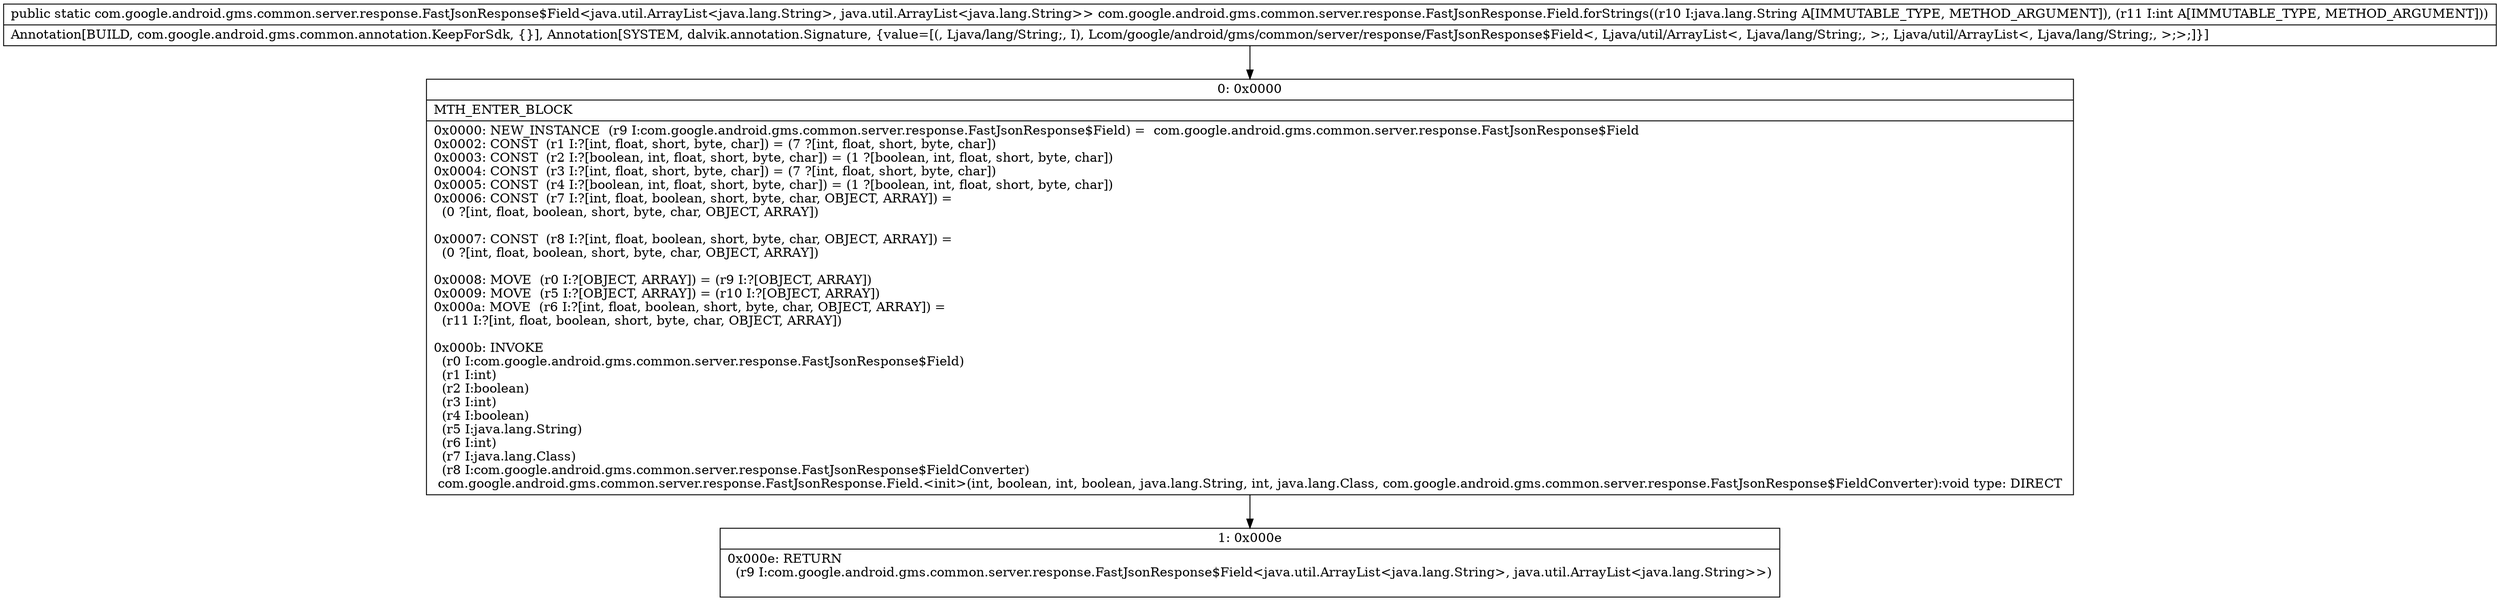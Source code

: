 digraph "CFG forcom.google.android.gms.common.server.response.FastJsonResponse.Field.forStrings(Ljava\/lang\/String;I)Lcom\/google\/android\/gms\/common\/server\/response\/FastJsonResponse$Field;" {
Node_0 [shape=record,label="{0\:\ 0x0000|MTH_ENTER_BLOCK\l|0x0000: NEW_INSTANCE  (r9 I:com.google.android.gms.common.server.response.FastJsonResponse$Field) =  com.google.android.gms.common.server.response.FastJsonResponse$Field \l0x0002: CONST  (r1 I:?[int, float, short, byte, char]) = (7 ?[int, float, short, byte, char]) \l0x0003: CONST  (r2 I:?[boolean, int, float, short, byte, char]) = (1 ?[boolean, int, float, short, byte, char]) \l0x0004: CONST  (r3 I:?[int, float, short, byte, char]) = (7 ?[int, float, short, byte, char]) \l0x0005: CONST  (r4 I:?[boolean, int, float, short, byte, char]) = (1 ?[boolean, int, float, short, byte, char]) \l0x0006: CONST  (r7 I:?[int, float, boolean, short, byte, char, OBJECT, ARRAY]) = \l  (0 ?[int, float, boolean, short, byte, char, OBJECT, ARRAY])\l \l0x0007: CONST  (r8 I:?[int, float, boolean, short, byte, char, OBJECT, ARRAY]) = \l  (0 ?[int, float, boolean, short, byte, char, OBJECT, ARRAY])\l \l0x0008: MOVE  (r0 I:?[OBJECT, ARRAY]) = (r9 I:?[OBJECT, ARRAY]) \l0x0009: MOVE  (r5 I:?[OBJECT, ARRAY]) = (r10 I:?[OBJECT, ARRAY]) \l0x000a: MOVE  (r6 I:?[int, float, boolean, short, byte, char, OBJECT, ARRAY]) = \l  (r11 I:?[int, float, boolean, short, byte, char, OBJECT, ARRAY])\l \l0x000b: INVOKE  \l  (r0 I:com.google.android.gms.common.server.response.FastJsonResponse$Field)\l  (r1 I:int)\l  (r2 I:boolean)\l  (r3 I:int)\l  (r4 I:boolean)\l  (r5 I:java.lang.String)\l  (r6 I:int)\l  (r7 I:java.lang.Class)\l  (r8 I:com.google.android.gms.common.server.response.FastJsonResponse$FieldConverter)\l com.google.android.gms.common.server.response.FastJsonResponse.Field.\<init\>(int, boolean, int, boolean, java.lang.String, int, java.lang.Class, com.google.android.gms.common.server.response.FastJsonResponse$FieldConverter):void type: DIRECT \l}"];
Node_1 [shape=record,label="{1\:\ 0x000e|0x000e: RETURN  \l  (r9 I:com.google.android.gms.common.server.response.FastJsonResponse$Field\<java.util.ArrayList\<java.lang.String\>, java.util.ArrayList\<java.lang.String\>\>)\l \l}"];
MethodNode[shape=record,label="{public static com.google.android.gms.common.server.response.FastJsonResponse$Field\<java.util.ArrayList\<java.lang.String\>, java.util.ArrayList\<java.lang.String\>\> com.google.android.gms.common.server.response.FastJsonResponse.Field.forStrings((r10 I:java.lang.String A[IMMUTABLE_TYPE, METHOD_ARGUMENT]), (r11 I:int A[IMMUTABLE_TYPE, METHOD_ARGUMENT]))  | Annotation[BUILD, com.google.android.gms.common.annotation.KeepForSdk, \{\}], Annotation[SYSTEM, dalvik.annotation.Signature, \{value=[(, Ljava\/lang\/String;, I), Lcom\/google\/android\/gms\/common\/server\/response\/FastJsonResponse$Field\<, Ljava\/util\/ArrayList\<, Ljava\/lang\/String;, \>;, Ljava\/util\/ArrayList\<, Ljava\/lang\/String;, \>;\>;]\}]\l}"];
MethodNode -> Node_0;
Node_0 -> Node_1;
}

